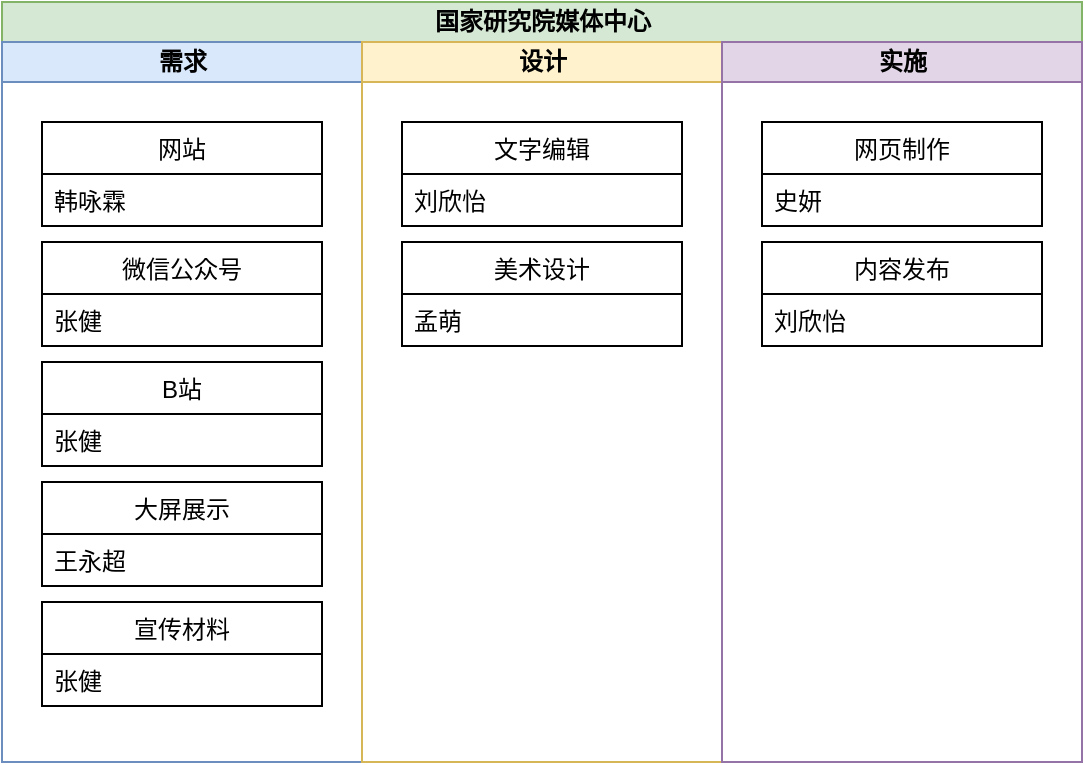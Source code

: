 <mxfile version="13.6.5" type="github">
  <diagram id="psMlC1tz7BFPvz4QMGny" name="第 1 页">
    <mxGraphModel dx="1038" dy="580" grid="1" gridSize="10" guides="1" tooltips="1" connect="1" arrows="1" fold="1" page="1" pageScale="1" pageWidth="827" pageHeight="1169" math="0" shadow="0">
      <root>
        <mxCell id="0" />
        <mxCell id="1" parent="0" />
        <mxCell id="5Ubn6nQorzdvGXlEVn9k-1" value="国家研究院媒体中心" style="swimlane;html=1;childLayout=stackLayout;resizeParent=1;resizeParentMax=0;startSize=20;fillColor=#d5e8d4;strokeColor=#82b366;" parent="1" vertex="1">
          <mxGeometry x="40" y="40" width="540" height="380" as="geometry" />
        </mxCell>
        <mxCell id="5Ubn6nQorzdvGXlEVn9k-2" value="需求" style="swimlane;html=1;startSize=20;fillColor=#dae8fc;strokeColor=#6c8ebf;" parent="5Ubn6nQorzdvGXlEVn9k-1" vertex="1">
          <mxGeometry y="20" width="180" height="360" as="geometry" />
        </mxCell>
        <mxCell id="5Ubn6nQorzdvGXlEVn9k-10" value="微信公众号" style="swimlane;fontStyle=0;childLayout=stackLayout;horizontal=1;startSize=26;fillColor=none;horizontalStack=0;resizeParent=1;resizeParentMax=0;resizeLast=0;collapsible=1;marginBottom=0;" parent="5Ubn6nQorzdvGXlEVn9k-2" vertex="1">
          <mxGeometry x="20" y="100" width="140" height="52" as="geometry" />
        </mxCell>
        <mxCell id="5Ubn6nQorzdvGXlEVn9k-11" value="张健" style="text;strokeColor=none;fillColor=none;align=left;verticalAlign=top;spacingLeft=4;spacingRight=4;overflow=hidden;rotatable=0;points=[[0,0.5],[1,0.5]];portConstraint=eastwest;" parent="5Ubn6nQorzdvGXlEVn9k-10" vertex="1">
          <mxGeometry y="26" width="140" height="26" as="geometry" />
        </mxCell>
        <mxCell id="5Ubn6nQorzdvGXlEVn9k-12" value="B站" style="swimlane;fontStyle=0;childLayout=stackLayout;horizontal=1;startSize=26;fillColor=none;horizontalStack=0;resizeParent=1;resizeParentMax=0;resizeLast=0;collapsible=1;marginBottom=0;" parent="5Ubn6nQorzdvGXlEVn9k-2" vertex="1">
          <mxGeometry x="20" y="160" width="140" height="52" as="geometry" />
        </mxCell>
        <mxCell id="5Ubn6nQorzdvGXlEVn9k-13" value="张健" style="text;strokeColor=none;fillColor=none;align=left;verticalAlign=top;spacingLeft=4;spacingRight=4;overflow=hidden;rotatable=0;points=[[0,0.5],[1,0.5]];portConstraint=eastwest;" parent="5Ubn6nQorzdvGXlEVn9k-12" vertex="1">
          <mxGeometry y="26" width="140" height="26" as="geometry" />
        </mxCell>
        <mxCell id="5Ubn6nQorzdvGXlEVn9k-14" value="大屏展示" style="swimlane;fontStyle=0;childLayout=stackLayout;horizontal=1;startSize=26;fillColor=none;horizontalStack=0;resizeParent=1;resizeParentMax=0;resizeLast=0;collapsible=1;marginBottom=0;" parent="5Ubn6nQorzdvGXlEVn9k-2" vertex="1">
          <mxGeometry x="20" y="220" width="140" height="52" as="geometry" />
        </mxCell>
        <mxCell id="5Ubn6nQorzdvGXlEVn9k-15" value="王永超" style="text;strokeColor=none;fillColor=none;align=left;verticalAlign=top;spacingLeft=4;spacingRight=4;overflow=hidden;rotatable=0;points=[[0,0.5],[1,0.5]];portConstraint=eastwest;" parent="5Ubn6nQorzdvGXlEVn9k-14" vertex="1">
          <mxGeometry y="26" width="140" height="26" as="geometry" />
        </mxCell>
        <mxCell id="5Ubn6nQorzdvGXlEVn9k-16" value="宣传材料" style="swimlane;fontStyle=0;childLayout=stackLayout;horizontal=1;startSize=26;fillColor=none;horizontalStack=0;resizeParent=1;resizeParentMax=0;resizeLast=0;collapsible=1;marginBottom=0;" parent="5Ubn6nQorzdvGXlEVn9k-2" vertex="1">
          <mxGeometry x="20" y="280" width="140" height="52" as="geometry" />
        </mxCell>
        <mxCell id="5Ubn6nQorzdvGXlEVn9k-17" value="张健" style="text;strokeColor=none;fillColor=none;align=left;verticalAlign=top;spacingLeft=4;spacingRight=4;overflow=hidden;rotatable=0;points=[[0,0.5],[1,0.5]];portConstraint=eastwest;" parent="5Ubn6nQorzdvGXlEVn9k-16" vertex="1">
          <mxGeometry y="26" width="140" height="26" as="geometry" />
        </mxCell>
        <mxCell id="5Ubn6nQorzdvGXlEVn9k-3" value="设计" style="swimlane;html=1;startSize=20;fillColor=#fff2cc;strokeColor=#d6b656;" parent="5Ubn6nQorzdvGXlEVn9k-1" vertex="1">
          <mxGeometry x="180" y="20" width="180" height="360" as="geometry" />
        </mxCell>
        <mxCell id="5Ubn6nQorzdvGXlEVn9k-6" value="文字编辑" style="swimlane;fontStyle=0;childLayout=stackLayout;horizontal=1;startSize=26;fillColor=none;horizontalStack=0;resizeParent=1;resizeParentMax=0;resizeLast=0;collapsible=1;marginBottom=0;" parent="5Ubn6nQorzdvGXlEVn9k-3" vertex="1">
          <mxGeometry x="20" y="40" width="140" height="52" as="geometry" />
        </mxCell>
        <mxCell id="5Ubn6nQorzdvGXlEVn9k-7" value="刘欣怡" style="text;strokeColor=none;fillColor=none;align=left;verticalAlign=top;spacingLeft=4;spacingRight=4;overflow=hidden;rotatable=0;points=[[0,0.5],[1,0.5]];portConstraint=eastwest;" parent="5Ubn6nQorzdvGXlEVn9k-6" vertex="1">
          <mxGeometry y="26" width="140" height="26" as="geometry" />
        </mxCell>
        <mxCell id="5Ubn6nQorzdvGXlEVn9k-20" value="美术设计" style="swimlane;fontStyle=0;childLayout=stackLayout;horizontal=1;startSize=26;fillColor=none;horizontalStack=0;resizeParent=1;resizeParentMax=0;resizeLast=0;collapsible=1;marginBottom=0;" parent="5Ubn6nQorzdvGXlEVn9k-3" vertex="1">
          <mxGeometry x="20" y="100" width="140" height="52" as="geometry" />
        </mxCell>
        <mxCell id="5Ubn6nQorzdvGXlEVn9k-21" value="孟萌" style="text;strokeColor=none;fillColor=none;align=left;verticalAlign=top;spacingLeft=4;spacingRight=4;overflow=hidden;rotatable=0;points=[[0,0.5],[1,0.5]];portConstraint=eastwest;" parent="5Ubn6nQorzdvGXlEVn9k-20" vertex="1">
          <mxGeometry y="26" width="140" height="26" as="geometry" />
        </mxCell>
        <mxCell id="5Ubn6nQorzdvGXlEVn9k-4" value="实施" style="swimlane;html=1;startSize=20;fillColor=#e1d5e7;strokeColor=#9673a6;" parent="5Ubn6nQorzdvGXlEVn9k-1" vertex="1">
          <mxGeometry x="360" y="20" width="180" height="360" as="geometry" />
        </mxCell>
        <mxCell id="5Ubn6nQorzdvGXlEVn9k-22" value="网页制作" style="swimlane;fontStyle=0;childLayout=stackLayout;horizontal=1;startSize=26;fillColor=none;horizontalStack=0;resizeParent=1;resizeParentMax=0;resizeLast=0;collapsible=1;marginBottom=0;" parent="5Ubn6nQorzdvGXlEVn9k-4" vertex="1">
          <mxGeometry x="20" y="40" width="140" height="52" as="geometry" />
        </mxCell>
        <mxCell id="5Ubn6nQorzdvGXlEVn9k-23" value="史妍" style="text;strokeColor=none;fillColor=none;align=left;verticalAlign=top;spacingLeft=4;spacingRight=4;overflow=hidden;rotatable=0;points=[[0,0.5],[1,0.5]];portConstraint=eastwest;" parent="5Ubn6nQorzdvGXlEVn9k-22" vertex="1">
          <mxGeometry y="26" width="140" height="26" as="geometry" />
        </mxCell>
        <mxCell id="5Ubn6nQorzdvGXlEVn9k-24" value="内容发布" style="swimlane;fontStyle=0;childLayout=stackLayout;horizontal=1;startSize=26;fillColor=none;horizontalStack=0;resizeParent=1;resizeParentMax=0;resizeLast=0;collapsible=1;marginBottom=0;" parent="5Ubn6nQorzdvGXlEVn9k-4" vertex="1">
          <mxGeometry x="20" y="100" width="140" height="52" as="geometry" />
        </mxCell>
        <mxCell id="5Ubn6nQorzdvGXlEVn9k-25" value="刘欣怡" style="text;strokeColor=none;fillColor=none;align=left;verticalAlign=top;spacingLeft=4;spacingRight=4;overflow=hidden;rotatable=0;points=[[0,0.5],[1,0.5]];portConstraint=eastwest;" parent="5Ubn6nQorzdvGXlEVn9k-24" vertex="1">
          <mxGeometry y="26" width="140" height="26" as="geometry" />
        </mxCell>
        <mxCell id="5Ubn6nQorzdvGXlEVn9k-18" value="网站" style="swimlane;fontStyle=0;childLayout=stackLayout;horizontal=1;startSize=26;fillColor=none;horizontalStack=0;resizeParent=1;resizeParentMax=0;resizeLast=0;collapsible=1;marginBottom=0;" parent="1" vertex="1">
          <mxGeometry x="60" y="100" width="140" height="52" as="geometry" />
        </mxCell>
        <mxCell id="5Ubn6nQorzdvGXlEVn9k-19" value="韩咏霖" style="text;strokeColor=none;fillColor=none;align=left;verticalAlign=top;spacingLeft=4;spacingRight=4;overflow=hidden;rotatable=0;points=[[0,0.5],[1,0.5]];portConstraint=eastwest;" parent="5Ubn6nQorzdvGXlEVn9k-18" vertex="1">
          <mxGeometry y="26" width="140" height="26" as="geometry" />
        </mxCell>
      </root>
    </mxGraphModel>
  </diagram>
</mxfile>
